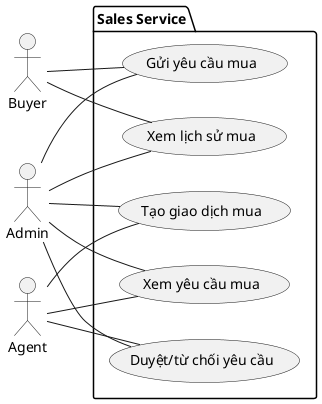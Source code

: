 @startuml SalesService_UseCase
left to right direction
actor Buyer
actor Agent
actor Admin

package "Sales Service" {
  usecase SendPurchaseRequest   as "Gửi yêu cầu mua"
  usecase ViewRequests          as "Xem yêu cầu mua"
  usecase ApproveRejectRequest  as "Duyệt/từ chối yêu cầu"
  usecase CreateTransaction     as "Tạo giao dịch mua"
  usecase ViewPurchaseHistory   as "Xem lịch sử mua"
}

Buyer -- SendPurchaseRequest
Buyer -- ViewPurchaseHistory

Agent -- ViewRequests
Agent -- ApproveRejectRequest
Agent -- CreateTransaction

Admin -- SendPurchaseRequest
Admin -- ViewRequests
Admin -- ApproveRejectRequest
Admin -- CreateTransaction
Admin -- ViewPurchaseHistory
@enduml
